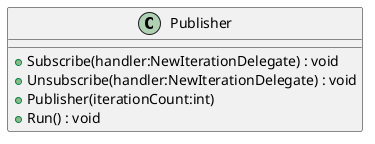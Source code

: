 @startuml
class Publisher {
    + Subscribe(handler:NewIterationDelegate) : void
    + Unsubscribe(handler:NewIterationDelegate) : void
    + Publisher(iterationCount:int)
    + Run() : void
}
@enduml
